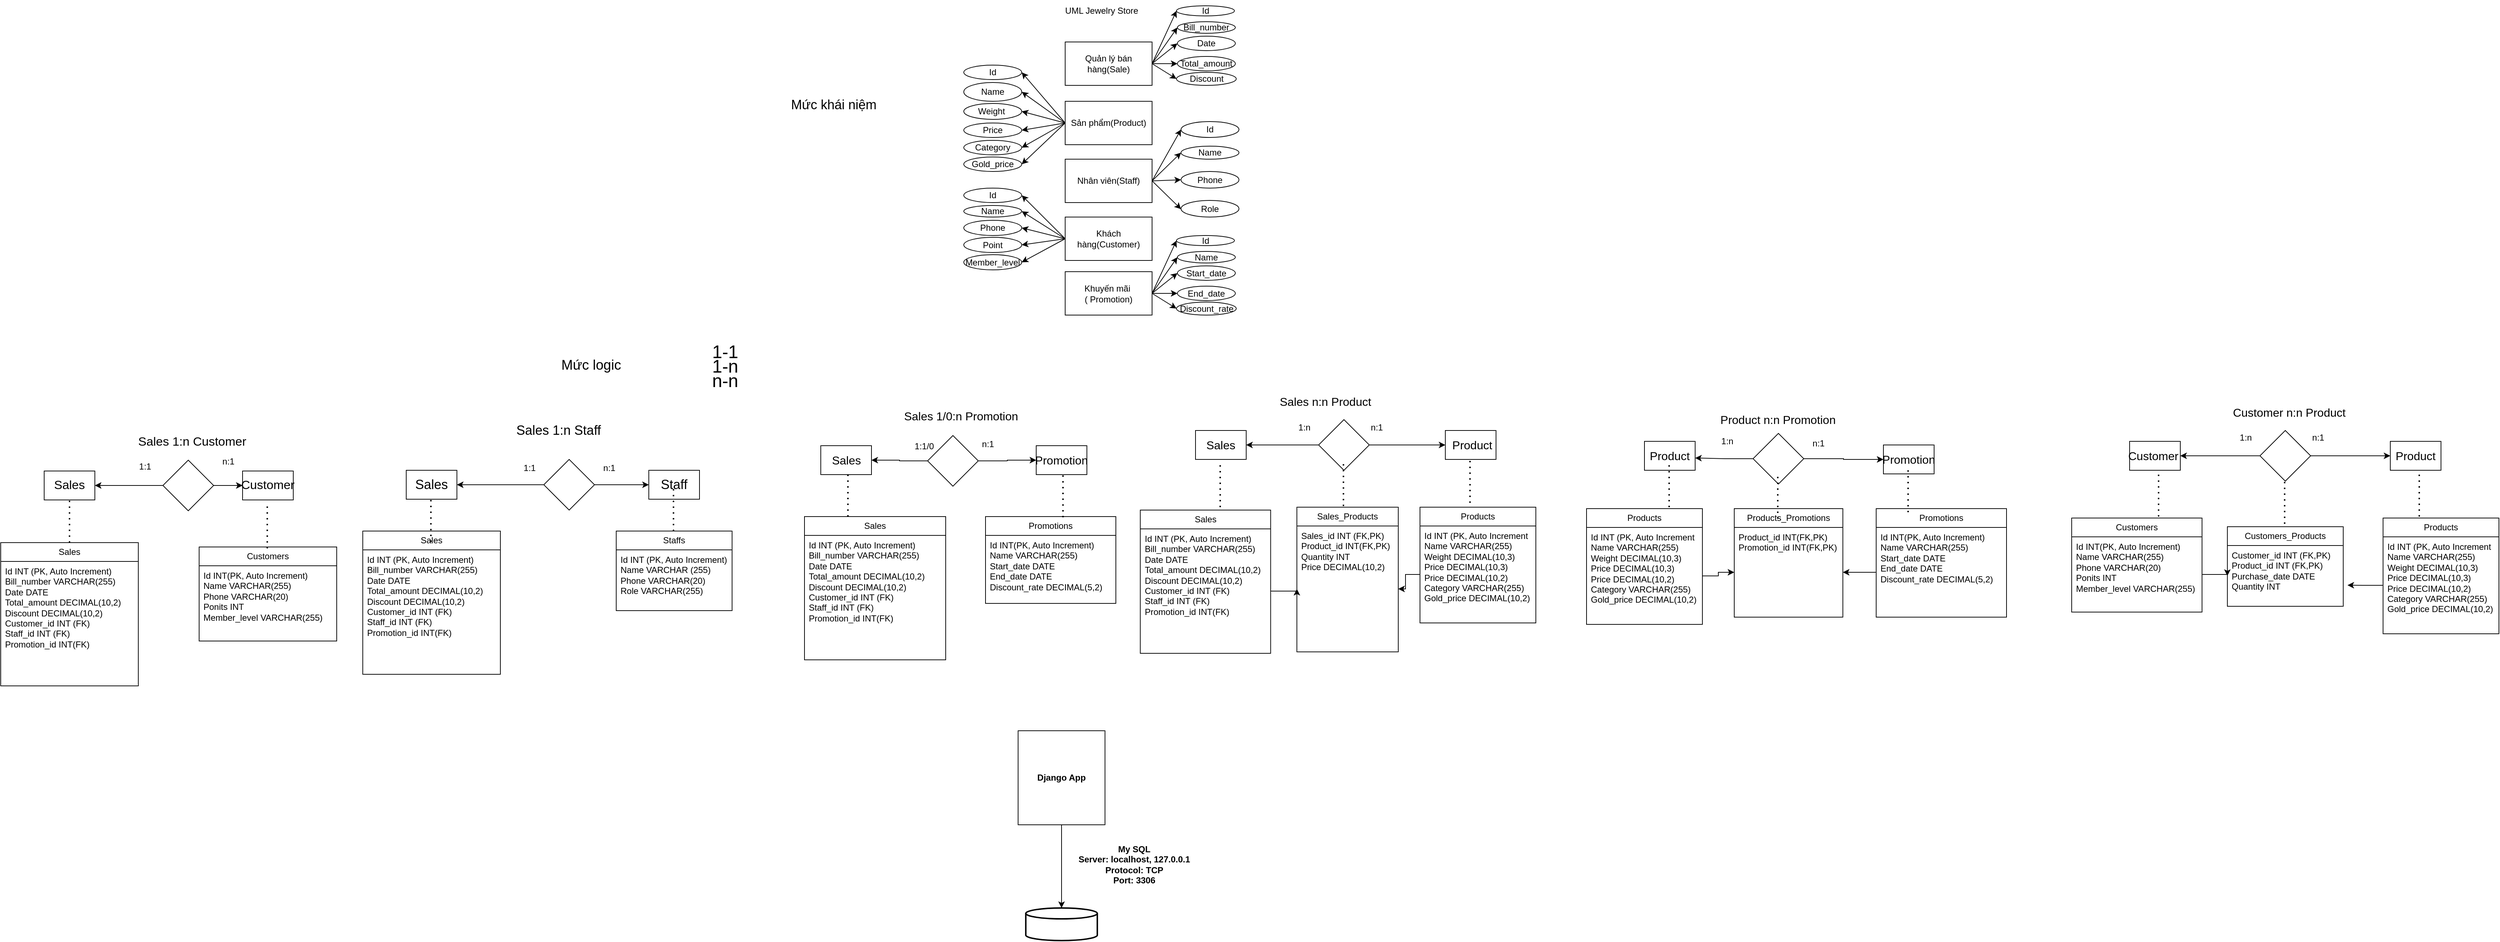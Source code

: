 <mxfile version="26.0.1">
  <diagram name="Trang-1" id="wsMgaHp-URd01wVvAuEx">
    <mxGraphModel dx="3452" dy="1393" grid="1" gridSize="10" guides="1" tooltips="1" connect="1" arrows="1" fold="1" page="1" pageScale="1" pageWidth="827" pageHeight="1169" math="0" shadow="0">
      <root>
        <mxCell id="0" />
        <mxCell id="1" parent="0" />
        <mxCell id="QIJL-g_rHyadL4OXd01R-1" value="Quản lý bán hàng(Sale)" style="rounded=0;whiteSpace=wrap;html=1;" parent="1" vertex="1">
          <mxGeometry x="830" y="88" width="120" height="60" as="geometry" />
        </mxCell>
        <mxCell id="QIJL-g_rHyadL4OXd01R-2" value="Sản phẩm(Product)" style="rounded=0;whiteSpace=wrap;html=1;" parent="1" vertex="1">
          <mxGeometry x="830" y="170" width="120" height="60" as="geometry" />
        </mxCell>
        <mxCell id="QIJL-g_rHyadL4OXd01R-3" value="Nhân viên(Staff)" style="rounded=0;whiteSpace=wrap;html=1;" parent="1" vertex="1">
          <mxGeometry x="830" y="250" width="120" height="60" as="geometry" />
        </mxCell>
        <mxCell id="QIJL-g_rHyadL4OXd01R-4" value="UML Jewelry Store" style="text;html=1;align=center;verticalAlign=middle;resizable=0;points=[];autosize=1;strokeColor=none;fillColor=none;" parent="1" vertex="1">
          <mxGeometry x="820" y="30" width="120" height="30" as="geometry" />
        </mxCell>
        <mxCell id="QIJL-g_rHyadL4OXd01R-5" value="&lt;font style=&quot;font-size: 18px;&quot;&gt;Mức khái niệm&lt;/font&gt;" style="text;html=1;align=center;verticalAlign=middle;resizable=0;points=[];autosize=1;strokeColor=none;fillColor=none;" parent="1" vertex="1">
          <mxGeometry x="440" y="155" width="140" height="40" as="geometry" />
        </mxCell>
        <mxCell id="QIJL-g_rHyadL4OXd01R-33" value="&lt;font style=&quot;font-size: 19px;&quot;&gt;Mức logic&lt;/font&gt;" style="text;html=1;align=center;verticalAlign=middle;resizable=0;points=[];autosize=1;strokeColor=none;fillColor=none;" parent="1" vertex="1">
          <mxGeometry x="120" y="515" width="110" height="40" as="geometry" />
        </mxCell>
        <mxCell id="QIJL-g_rHyadL4OXd01R-34" value="1-1" style="text;html=1;align=center;verticalAlign=middle;resizable=0;points=[];autosize=1;strokeColor=none;fillColor=none;fontSize=25;" parent="1" vertex="1">
          <mxGeometry x="330" y="495" width="60" height="40" as="geometry" />
        </mxCell>
        <mxCell id="QIJL-g_rHyadL4OXd01R-35" value="1-n" style="text;html=1;align=center;verticalAlign=middle;resizable=0;points=[];autosize=1;strokeColor=none;fillColor=none;fontSize=25;" parent="1" vertex="1">
          <mxGeometry x="330" y="515" width="60" height="40" as="geometry" />
        </mxCell>
        <mxCell id="QIJL-g_rHyadL4OXd01R-36" value="n-n" style="text;html=1;align=center;verticalAlign=middle;resizable=0;points=[];autosize=1;strokeColor=none;fillColor=none;fontSize=25;" parent="1" vertex="1">
          <mxGeometry x="330" y="535" width="60" height="40" as="geometry" />
        </mxCell>
        <mxCell id="QIJL-g_rHyadL4OXd01R-38" value="Khách hàng(Customer)" style="rounded=0;whiteSpace=wrap;html=1;" parent="1" vertex="1">
          <mxGeometry x="830" y="330" width="120" height="60" as="geometry" />
        </mxCell>
        <mxCell id="QIJL-g_rHyadL4OXd01R-39" value="Id" style="ellipse;whiteSpace=wrap;html=1;" parent="1" vertex="1">
          <mxGeometry x="983.75" y="38" width="80" height="14" as="geometry" />
        </mxCell>
        <mxCell id="QIJL-g_rHyadL4OXd01R-40" value="Bill_number" style="ellipse;whiteSpace=wrap;html=1;" parent="1" vertex="1">
          <mxGeometry x="985" y="60" width="80" height="16" as="geometry" />
        </mxCell>
        <mxCell id="QIJL-g_rHyadL4OXd01R-41" value="Date" style="ellipse;whiteSpace=wrap;html=1;" parent="1" vertex="1">
          <mxGeometry x="985" y="80" width="80" height="20" as="geometry" />
        </mxCell>
        <mxCell id="QIJL-g_rHyadL4OXd01R-44" value="Id" style="ellipse;whiteSpace=wrap;html=1;" parent="1" vertex="1">
          <mxGeometry x="690" y="120" width="80" height="20" as="geometry" />
        </mxCell>
        <mxCell id="QIJL-g_rHyadL4OXd01R-45" value="Name" style="ellipse;whiteSpace=wrap;html=1;" parent="1" vertex="1">
          <mxGeometry x="690" y="144" width="80" height="26" as="geometry" />
        </mxCell>
        <mxCell id="QIJL-g_rHyadL4OXd01R-46" value="Weight&amp;nbsp;" style="ellipse;whiteSpace=wrap;html=1;" parent="1" vertex="1">
          <mxGeometry x="690" y="173" width="80" height="22" as="geometry" />
        </mxCell>
        <mxCell id="QIJL-g_rHyadL4OXd01R-47" value="Price" style="ellipse;whiteSpace=wrap;html=1;" parent="1" vertex="1">
          <mxGeometry x="690" y="200" width="80" height="20" as="geometry" />
        </mxCell>
        <mxCell id="QIJL-g_rHyadL4OXd01R-48" value="Id" style="ellipse;whiteSpace=wrap;html=1;" parent="1" vertex="1">
          <mxGeometry x="990" y="198" width="80" height="22" as="geometry" />
        </mxCell>
        <mxCell id="QIJL-g_rHyadL4OXd01R-49" value="Name" style="ellipse;whiteSpace=wrap;html=1;" parent="1" vertex="1">
          <mxGeometry x="990" y="232" width="80" height="18" as="geometry" />
        </mxCell>
        <mxCell id="QIJL-g_rHyadL4OXd01R-50" value="Phone" style="ellipse;whiteSpace=wrap;html=1;" parent="1" vertex="1">
          <mxGeometry x="990" y="267" width="80" height="23" as="geometry" />
        </mxCell>
        <mxCell id="QIJL-g_rHyadL4OXd01R-52" value="Id" style="ellipse;whiteSpace=wrap;html=1;" parent="1" vertex="1">
          <mxGeometry x="690" y="290" width="80" height="20" as="geometry" />
        </mxCell>
        <mxCell id="QIJL-g_rHyadL4OXd01R-53" value="Name" style="ellipse;whiteSpace=wrap;html=1;" parent="1" vertex="1">
          <mxGeometry x="690" y="314" width="80" height="16" as="geometry" />
        </mxCell>
        <mxCell id="QIJL-g_rHyadL4OXd01R-54" value="Phone" style="ellipse;whiteSpace=wrap;html=1;" parent="1" vertex="1">
          <mxGeometry x="690" y="334.5" width="80" height="21" as="geometry" />
        </mxCell>
        <mxCell id="QIJL-g_rHyadL4OXd01R-56" value="" style="endArrow=classic;html=1;rounded=0;exitX=1;exitY=0.5;exitDx=0;exitDy=0;entryX=0;entryY=0.5;entryDx=0;entryDy=0;" parent="1" source="QIJL-g_rHyadL4OXd01R-1" target="QIJL-g_rHyadL4OXd01R-39" edge="1">
          <mxGeometry width="50" height="50" relative="1" as="geometry">
            <mxPoint x="820" y="260" as="sourcePoint" />
            <mxPoint x="870" y="210" as="targetPoint" />
          </mxGeometry>
        </mxCell>
        <mxCell id="QIJL-g_rHyadL4OXd01R-57" value="" style="endArrow=classic;html=1;rounded=0;exitX=1;exitY=0.5;exitDx=0;exitDy=0;entryX=0;entryY=0.5;entryDx=0;entryDy=0;" parent="1" source="QIJL-g_rHyadL4OXd01R-1" target="QIJL-g_rHyadL4OXd01R-40" edge="1">
          <mxGeometry width="50" height="50" relative="1" as="geometry">
            <mxPoint x="960" y="128" as="sourcePoint" />
            <mxPoint x="1000" y="55" as="targetPoint" />
          </mxGeometry>
        </mxCell>
        <mxCell id="QIJL-g_rHyadL4OXd01R-58" value="" style="endArrow=classic;html=1;rounded=0;exitX=1;exitY=0.5;exitDx=0;exitDy=0;entryX=0;entryY=0.5;entryDx=0;entryDy=0;" parent="1" source="QIJL-g_rHyadL4OXd01R-1" target="QIJL-g_rHyadL4OXd01R-41" edge="1">
          <mxGeometry width="50" height="50" relative="1" as="geometry">
            <mxPoint x="960" y="128" as="sourcePoint" />
            <mxPoint x="1000" y="89" as="targetPoint" />
          </mxGeometry>
        </mxCell>
        <mxCell id="QIJL-g_rHyadL4OXd01R-59" value="" style="endArrow=classic;html=1;rounded=0;exitX=1;exitY=0.5;exitDx=0;exitDy=0;entryX=0;entryY=0.5;entryDx=0;entryDy=0;" parent="1" source="QIJL-g_rHyadL4OXd01R-1" target="QIJL-g_rHyadL4OXd01R-73" edge="1">
          <mxGeometry width="50" height="50" relative="1" as="geometry">
            <mxPoint x="960" y="128" as="sourcePoint" />
            <mxPoint x="990" y="155" as="targetPoint" />
          </mxGeometry>
        </mxCell>
        <mxCell id="QIJL-g_rHyadL4OXd01R-60" value="" style="endArrow=classic;html=1;rounded=0;exitX=0;exitY=0.5;exitDx=0;exitDy=0;entryX=1;entryY=0.5;entryDx=0;entryDy=0;" parent="1" source="QIJL-g_rHyadL4OXd01R-2" target="QIJL-g_rHyadL4OXd01R-44" edge="1">
          <mxGeometry width="50" height="50" relative="1" as="geometry">
            <mxPoint x="960" y="128" as="sourcePoint" />
            <mxPoint x="1000" y="165" as="targetPoint" />
          </mxGeometry>
        </mxCell>
        <mxCell id="QIJL-g_rHyadL4OXd01R-62" value="" style="endArrow=classic;html=1;rounded=0;exitX=0;exitY=0.5;exitDx=0;exitDy=0;entryX=1;entryY=0.5;entryDx=0;entryDy=0;" parent="1" source="QIJL-g_rHyadL4OXd01R-2" target="QIJL-g_rHyadL4OXd01R-45" edge="1">
          <mxGeometry width="50" height="50" relative="1" as="geometry">
            <mxPoint x="840" y="210" as="sourcePoint" />
            <mxPoint x="780" y="155" as="targetPoint" />
          </mxGeometry>
        </mxCell>
        <mxCell id="QIJL-g_rHyadL4OXd01R-63" value="" style="endArrow=classic;html=1;rounded=0;exitX=0;exitY=0.5;exitDx=0;exitDy=0;entryX=1;entryY=0.5;entryDx=0;entryDy=0;" parent="1" source="QIJL-g_rHyadL4OXd01R-2" target="QIJL-g_rHyadL4OXd01R-46" edge="1">
          <mxGeometry width="50" height="50" relative="1" as="geometry">
            <mxPoint x="840" y="210" as="sourcePoint" />
            <mxPoint x="780" y="189" as="targetPoint" />
          </mxGeometry>
        </mxCell>
        <mxCell id="QIJL-g_rHyadL4OXd01R-64" value="" style="endArrow=classic;html=1;rounded=0;exitX=0;exitY=0.5;exitDx=0;exitDy=0;entryX=1;entryY=0.5;entryDx=0;entryDy=0;" parent="1" source="QIJL-g_rHyadL4OXd01R-2" target="QIJL-g_rHyadL4OXd01R-47" edge="1">
          <mxGeometry width="50" height="50" relative="1" as="geometry">
            <mxPoint x="850" y="220" as="sourcePoint" />
            <mxPoint x="790" y="199" as="targetPoint" />
          </mxGeometry>
        </mxCell>
        <mxCell id="QIJL-g_rHyadL4OXd01R-65" value="" style="endArrow=classic;html=1;rounded=0;exitX=1;exitY=0.5;exitDx=0;exitDy=0;entryX=0;entryY=0.5;entryDx=0;entryDy=0;" parent="1" source="QIJL-g_rHyadL4OXd01R-3" target="QIJL-g_rHyadL4OXd01R-48" edge="1">
          <mxGeometry width="50" height="50" relative="1" as="geometry">
            <mxPoint x="840" y="210" as="sourcePoint" />
            <mxPoint x="780" y="255" as="targetPoint" />
          </mxGeometry>
        </mxCell>
        <mxCell id="QIJL-g_rHyadL4OXd01R-66" value="" style="endArrow=classic;html=1;rounded=0;entryX=0;entryY=0.5;entryDx=0;entryDy=0;exitX=1;exitY=0.5;exitDx=0;exitDy=0;" parent="1" source="QIJL-g_rHyadL4OXd01R-3" target="QIJL-g_rHyadL4OXd01R-49" edge="1">
          <mxGeometry width="50" height="50" relative="1" as="geometry">
            <mxPoint x="950" y="280" as="sourcePoint" />
            <mxPoint x="1000" y="223" as="targetPoint" />
          </mxGeometry>
        </mxCell>
        <mxCell id="QIJL-g_rHyadL4OXd01R-67" value="" style="endArrow=classic;html=1;rounded=0;entryX=0;entryY=0.5;entryDx=0;entryDy=0;exitX=1;exitY=0.5;exitDx=0;exitDy=0;" parent="1" source="QIJL-g_rHyadL4OXd01R-3" target="QIJL-g_rHyadL4OXd01R-50" edge="1">
          <mxGeometry width="50" height="50" relative="1" as="geometry">
            <mxPoint x="960" y="290" as="sourcePoint" />
            <mxPoint x="1000" y="257" as="targetPoint" />
          </mxGeometry>
        </mxCell>
        <mxCell id="QIJL-g_rHyadL4OXd01R-68" value="" style="endArrow=classic;html=1;rounded=0;entryX=0;entryY=0.5;entryDx=0;entryDy=0;exitX=1;exitY=0.5;exitDx=0;exitDy=0;" parent="1" source="QIJL-g_rHyadL4OXd01R-3" edge="1">
          <mxGeometry width="50" height="50" relative="1" as="geometry">
            <mxPoint x="960" y="290" as="sourcePoint" />
            <mxPoint x="990.0" y="319" as="targetPoint" />
          </mxGeometry>
        </mxCell>
        <mxCell id="QIJL-g_rHyadL4OXd01R-69" value="" style="endArrow=classic;html=1;rounded=0;entryX=1;entryY=0.5;entryDx=0;entryDy=0;exitX=0;exitY=0.5;exitDx=0;exitDy=0;" parent="1" source="QIJL-g_rHyadL4OXd01R-38" target="QIJL-g_rHyadL4OXd01R-52" edge="1">
          <mxGeometry width="50" height="50" relative="1" as="geometry">
            <mxPoint x="960" y="290" as="sourcePoint" />
            <mxPoint x="1000" y="333" as="targetPoint" />
          </mxGeometry>
        </mxCell>
        <mxCell id="QIJL-g_rHyadL4OXd01R-70" value="" style="endArrow=classic;html=1;rounded=0;entryX=1;entryY=0.5;entryDx=0;entryDy=0;exitX=0;exitY=0.5;exitDx=0;exitDy=0;" parent="1" source="QIJL-g_rHyadL4OXd01R-38" target="QIJL-g_rHyadL4OXd01R-53" edge="1">
          <mxGeometry width="50" height="50" relative="1" as="geometry">
            <mxPoint x="840" y="370" as="sourcePoint" />
            <mxPoint x="780" y="315" as="targetPoint" />
          </mxGeometry>
        </mxCell>
        <mxCell id="QIJL-g_rHyadL4OXd01R-71" value="" style="endArrow=classic;html=1;rounded=0;entryX=1;entryY=0.5;entryDx=0;entryDy=0;exitX=0;exitY=0.5;exitDx=0;exitDy=0;" parent="1" source="QIJL-g_rHyadL4OXd01R-38" target="QIJL-g_rHyadL4OXd01R-54" edge="1">
          <mxGeometry width="50" height="50" relative="1" as="geometry">
            <mxPoint x="840" y="370" as="sourcePoint" />
            <mxPoint x="780" y="349" as="targetPoint" />
          </mxGeometry>
        </mxCell>
        <mxCell id="QIJL-g_rHyadL4OXd01R-72" value="" style="endArrow=classic;html=1;rounded=0;exitX=0;exitY=0.5;exitDx=0;exitDy=0;entryX=1;entryY=0.5;entryDx=0;entryDy=0;" parent="1" source="QIJL-g_rHyadL4OXd01R-38" target="QIJL-g_rHyadL4OXd01R-81" edge="1">
          <mxGeometry width="50" height="50" relative="1" as="geometry">
            <mxPoint x="840" y="370" as="sourcePoint" />
            <mxPoint x="770" y="410" as="targetPoint" />
          </mxGeometry>
        </mxCell>
        <mxCell id="QIJL-g_rHyadL4OXd01R-73" value="Total_amount" style="ellipse;whiteSpace=wrap;html=1;" parent="1" vertex="1">
          <mxGeometry x="985" y="108" width="80" height="20" as="geometry" />
        </mxCell>
        <mxCell id="QIJL-g_rHyadL4OXd01R-74" value="Discount" style="ellipse;whiteSpace=wrap;html=1;" parent="1" vertex="1">
          <mxGeometry x="983.75" y="130" width="82.5" height="18" as="geometry" />
        </mxCell>
        <mxCell id="QIJL-g_rHyadL4OXd01R-75" value="" style="endArrow=classic;html=1;rounded=0;exitX=1;exitY=0.5;exitDx=0;exitDy=0;entryX=0;entryY=0.5;entryDx=0;entryDy=0;" parent="1" source="QIJL-g_rHyadL4OXd01R-1" target="QIJL-g_rHyadL4OXd01R-74" edge="1">
          <mxGeometry width="50" height="50" relative="1" as="geometry">
            <mxPoint x="960" y="128" as="sourcePoint" />
            <mxPoint x="995" y="128" as="targetPoint" />
          </mxGeometry>
        </mxCell>
        <mxCell id="QIJL-g_rHyadL4OXd01R-76" value="Category" style="ellipse;whiteSpace=wrap;html=1;" parent="1" vertex="1">
          <mxGeometry x="690" y="224" width="80" height="20" as="geometry" />
        </mxCell>
        <mxCell id="QIJL-g_rHyadL4OXd01R-77" value="" style="endArrow=classic;html=1;rounded=0;exitX=0;exitY=0.5;exitDx=0;exitDy=0;entryX=1;entryY=0.5;entryDx=0;entryDy=0;" parent="1" source="QIJL-g_rHyadL4OXd01R-2" target="QIJL-g_rHyadL4OXd01R-76" edge="1">
          <mxGeometry width="50" height="50" relative="1" as="geometry">
            <mxPoint x="820" y="220" as="sourcePoint" />
            <mxPoint x="790" y="229" as="targetPoint" />
          </mxGeometry>
        </mxCell>
        <mxCell id="QIJL-g_rHyadL4OXd01R-78" value="Gold_price" style="ellipse;whiteSpace=wrap;html=1;" parent="1" vertex="1">
          <mxGeometry x="690" y="247" width="80" height="20" as="geometry" />
        </mxCell>
        <mxCell id="QIJL-g_rHyadL4OXd01R-79" value="" style="endArrow=classic;html=1;rounded=0;exitX=0;exitY=0.5;exitDx=0;exitDy=0;entryX=1;entryY=0.5;entryDx=0;entryDy=0;" parent="1" source="QIJL-g_rHyadL4OXd01R-2" target="QIJL-g_rHyadL4OXd01R-78" edge="1">
          <mxGeometry width="50" height="50" relative="1" as="geometry">
            <mxPoint x="840" y="210" as="sourcePoint" />
            <mxPoint x="780" y="244" as="targetPoint" />
          </mxGeometry>
        </mxCell>
        <mxCell id="QIJL-g_rHyadL4OXd01R-80" value="Role" style="ellipse;whiteSpace=wrap;html=1;" parent="1" vertex="1">
          <mxGeometry x="990" y="307" width="80" height="23" as="geometry" />
        </mxCell>
        <mxCell id="QIJL-g_rHyadL4OXd01R-81" value="Point&lt;span style=&quot;color: rgba(0, 0, 0, 0); font-family: monospace; font-size: 0px; text-align: start; text-wrap-mode: nowrap;&quot;&gt;%3CmxGraphModel%3E%3Croot%3E%3CmxCell%20id%3D%220%22%2F%3E%3CmxCell%20id%3D%221%22%20parent%3D%220%22%2F%3E%3CmxCell%20id%3D%222%22%20value%3D%22Phone%22%20style%3D%22ellipse%3BwhiteSpace%3Dwrap%3Bhtml%3D1%3B%22%20vertex%3D%221%22%20parent%3D%221%22%3E%3CmxGeometry%20x%3D%22240%22%20y%3D%22314.5%22%20width%3D%2280%22%20height%3D%2221%22%20as%3D%22geometry%22%2F%3E%3C%2FmxCell%3E%3C%2Froot%3E%3C%2FmxGraphModel%3E&lt;/span&gt;" style="ellipse;whiteSpace=wrap;html=1;" parent="1" vertex="1">
          <mxGeometry x="690" y="358" width="80" height="21" as="geometry" />
        </mxCell>
        <mxCell id="QIJL-g_rHyadL4OXd01R-82" value="Member_level" style="ellipse;whiteSpace=wrap;html=1;" parent="1" vertex="1">
          <mxGeometry x="690" y="382" width="80" height="21" as="geometry" />
        </mxCell>
        <mxCell id="QIJL-g_rHyadL4OXd01R-83" value="" style="endArrow=classic;html=1;rounded=0;entryX=1;entryY=0.5;entryDx=0;entryDy=0;exitX=0;exitY=0.5;exitDx=0;exitDy=0;" parent="1" source="QIJL-g_rHyadL4OXd01R-38" target="QIJL-g_rHyadL4OXd01R-82" edge="1">
          <mxGeometry width="50" height="50" relative="1" as="geometry">
            <mxPoint x="840" y="370" as="sourcePoint" />
            <mxPoint x="780" y="379" as="targetPoint" />
          </mxGeometry>
        </mxCell>
        <mxCell id="QIJL-g_rHyadL4OXd01R-85" value="Khuyến mãi&amp;nbsp;&lt;div&gt;( Promotion)&lt;/div&gt;" style="rounded=0;whiteSpace=wrap;html=1;" parent="1" vertex="1">
          <mxGeometry x="830" y="405.5" width="120" height="60" as="geometry" />
        </mxCell>
        <mxCell id="QIJL-g_rHyadL4OXd01R-86" value="Id" style="ellipse;whiteSpace=wrap;html=1;" parent="1" vertex="1">
          <mxGeometry x="983.75" y="355.5" width="80" height="14" as="geometry" />
        </mxCell>
        <mxCell id="QIJL-g_rHyadL4OXd01R-87" value="Name" style="ellipse;whiteSpace=wrap;html=1;" parent="1" vertex="1">
          <mxGeometry x="985" y="377.5" width="80" height="16" as="geometry" />
        </mxCell>
        <mxCell id="QIJL-g_rHyadL4OXd01R-88" value="Start_date" style="ellipse;whiteSpace=wrap;html=1;" parent="1" vertex="1">
          <mxGeometry x="985" y="397.5" width="80" height="20" as="geometry" />
        </mxCell>
        <mxCell id="QIJL-g_rHyadL4OXd01R-89" value="" style="endArrow=classic;html=1;rounded=0;exitX=1;exitY=0.5;exitDx=0;exitDy=0;entryX=0;entryY=0.5;entryDx=0;entryDy=0;" parent="1" source="QIJL-g_rHyadL4OXd01R-85" target="QIJL-g_rHyadL4OXd01R-86" edge="1">
          <mxGeometry width="50" height="50" relative="1" as="geometry">
            <mxPoint x="820" y="577.5" as="sourcePoint" />
            <mxPoint x="870" y="527.5" as="targetPoint" />
          </mxGeometry>
        </mxCell>
        <mxCell id="QIJL-g_rHyadL4OXd01R-90" value="" style="endArrow=classic;html=1;rounded=0;exitX=1;exitY=0.5;exitDx=0;exitDy=0;entryX=0;entryY=0.5;entryDx=0;entryDy=0;" parent="1" source="QIJL-g_rHyadL4OXd01R-85" target="QIJL-g_rHyadL4OXd01R-87" edge="1">
          <mxGeometry width="50" height="50" relative="1" as="geometry">
            <mxPoint x="960" y="445.5" as="sourcePoint" />
            <mxPoint x="1000" y="372.5" as="targetPoint" />
          </mxGeometry>
        </mxCell>
        <mxCell id="QIJL-g_rHyadL4OXd01R-91" value="" style="endArrow=classic;html=1;rounded=0;exitX=1;exitY=0.5;exitDx=0;exitDy=0;entryX=0;entryY=0.5;entryDx=0;entryDy=0;" parent="1" source="QIJL-g_rHyadL4OXd01R-85" target="QIJL-g_rHyadL4OXd01R-88" edge="1">
          <mxGeometry width="50" height="50" relative="1" as="geometry">
            <mxPoint x="960" y="445.5" as="sourcePoint" />
            <mxPoint x="1000" y="406.5" as="targetPoint" />
          </mxGeometry>
        </mxCell>
        <mxCell id="QIJL-g_rHyadL4OXd01R-92" value="" style="endArrow=classic;html=1;rounded=0;exitX=1;exitY=0.5;exitDx=0;exitDy=0;entryX=0;entryY=0.5;entryDx=0;entryDy=0;" parent="1" source="QIJL-g_rHyadL4OXd01R-85" target="QIJL-g_rHyadL4OXd01R-93" edge="1">
          <mxGeometry width="50" height="50" relative="1" as="geometry">
            <mxPoint x="960" y="445.5" as="sourcePoint" />
            <mxPoint x="990" y="472.5" as="targetPoint" />
          </mxGeometry>
        </mxCell>
        <mxCell id="QIJL-g_rHyadL4OXd01R-93" value="End_date" style="ellipse;whiteSpace=wrap;html=1;" parent="1" vertex="1">
          <mxGeometry x="985" y="425.5" width="80" height="20" as="geometry" />
        </mxCell>
        <mxCell id="QIJL-g_rHyadL4OXd01R-94" value="Discount_rate" style="ellipse;whiteSpace=wrap;html=1;" parent="1" vertex="1">
          <mxGeometry x="983.75" y="447.5" width="82.5" height="18" as="geometry" />
        </mxCell>
        <mxCell id="QIJL-g_rHyadL4OXd01R-95" value="" style="endArrow=classic;html=1;rounded=0;exitX=1;exitY=0.5;exitDx=0;exitDy=0;entryX=0;entryY=0.5;entryDx=0;entryDy=0;" parent="1" source="QIJL-g_rHyadL4OXd01R-85" target="QIJL-g_rHyadL4OXd01R-94" edge="1">
          <mxGeometry width="50" height="50" relative="1" as="geometry">
            <mxPoint x="960" y="445.5" as="sourcePoint" />
            <mxPoint x="995" y="445.5" as="targetPoint" />
          </mxGeometry>
        </mxCell>
        <mxCell id="QIJL-g_rHyadL4OXd01R-123" style="edgeStyle=orthogonalEdgeStyle;rounded=0;orthogonalLoop=1;jettySize=auto;html=1;exitX=0;exitY=0.5;exitDx=0;exitDy=0;entryX=1;entryY=0.5;entryDx=0;entryDy=0;" parent="1" source="QIJL-g_rHyadL4OXd01R-110" target="QIJL-g_rHyadL4OXd01R-136" edge="1">
          <mxGeometry relative="1" as="geometry">
            <mxPoint x="-466" y="701.429" as="targetPoint" />
          </mxGeometry>
        </mxCell>
        <mxCell id="QIJL-g_rHyadL4OXd01R-124" style="edgeStyle=orthogonalEdgeStyle;rounded=0;orthogonalLoop=1;jettySize=auto;html=1;exitX=1;exitY=0.5;exitDx=0;exitDy=0;entryX=0;entryY=0.5;entryDx=0;entryDy=0;" parent="1" source="QIJL-g_rHyadL4OXd01R-110" target="QIJL-g_rHyadL4OXd01R-137" edge="1">
          <mxGeometry relative="1" as="geometry">
            <mxPoint x="-306" y="701.429" as="targetPoint" />
          </mxGeometry>
        </mxCell>
        <mxCell id="QIJL-g_rHyadL4OXd01R-110" value="" style="rhombus;whiteSpace=wrap;html=1;" parent="1" vertex="1">
          <mxGeometry x="-416" y="666" width="70" height="70" as="geometry" />
        </mxCell>
        <mxCell id="QIJL-g_rHyadL4OXd01R-125" style="edgeStyle=orthogonalEdgeStyle;rounded=0;orthogonalLoop=1;jettySize=auto;html=1;exitX=0;exitY=0.5;exitDx=0;exitDy=0;entryX=1;entryY=0.5;entryDx=0;entryDy=0;" parent="1" source="QIJL-g_rHyadL4OXd01R-111" target="QIJL-g_rHyadL4OXd01R-138" edge="1">
          <mxGeometry relative="1" as="geometry">
            <mxPoint x="120.0" y="700.429" as="targetPoint" />
          </mxGeometry>
        </mxCell>
        <mxCell id="QIJL-g_rHyadL4OXd01R-126" style="edgeStyle=orthogonalEdgeStyle;rounded=0;orthogonalLoop=1;jettySize=auto;html=1;exitX=1;exitY=0.5;exitDx=0;exitDy=0;entryX=0;entryY=0.5;entryDx=0;entryDy=0;" parent="1" source="QIJL-g_rHyadL4OXd01R-111" target="QIJL-g_rHyadL4OXd01R-139" edge="1">
          <mxGeometry relative="1" as="geometry">
            <mxPoint x="240.0" y="700.429" as="targetPoint" />
          </mxGeometry>
        </mxCell>
        <mxCell id="QIJL-g_rHyadL4OXd01R-111" value="" style="rhombus;whiteSpace=wrap;html=1;" parent="1" vertex="1">
          <mxGeometry x="110" y="665" width="70" height="70" as="geometry" />
        </mxCell>
        <mxCell id="QIJL-g_rHyadL4OXd01R-127" style="edgeStyle=orthogonalEdgeStyle;rounded=0;orthogonalLoop=1;jettySize=auto;html=1;exitX=0;exitY=0.5;exitDx=0;exitDy=0;entryX=1;entryY=0.5;entryDx=0;entryDy=0;" parent="1" source="QIJL-g_rHyadL4OXd01R-112" target="QIJL-g_rHyadL4OXd01R-140" edge="1">
          <mxGeometry relative="1" as="geometry">
            <mxPoint x="617.5" y="667.429" as="targetPoint" />
            <Array as="points" />
          </mxGeometry>
        </mxCell>
        <mxCell id="QIJL-g_rHyadL4OXd01R-128" style="edgeStyle=orthogonalEdgeStyle;rounded=0;orthogonalLoop=1;jettySize=auto;html=1;exitX=1;exitY=0.5;exitDx=0;exitDy=0;entryX=0;entryY=0.5;entryDx=0;entryDy=0;" parent="1" source="QIJL-g_rHyadL4OXd01R-112" target="QIJL-g_rHyadL4OXd01R-141" edge="1">
          <mxGeometry relative="1" as="geometry">
            <mxPoint x="747.5" y="667.429" as="targetPoint" />
          </mxGeometry>
        </mxCell>
        <mxCell id="QIJL-g_rHyadL4OXd01R-112" value="" style="rhombus;whiteSpace=wrap;html=1;" parent="1" vertex="1">
          <mxGeometry x="640" y="632" width="70" height="70" as="geometry" />
        </mxCell>
        <mxCell id="QIJL-g_rHyadL4OXd01R-130" style="edgeStyle=orthogonalEdgeStyle;rounded=0;orthogonalLoop=1;jettySize=auto;html=1;exitX=1;exitY=0.5;exitDx=0;exitDy=0;entryX=0;entryY=0.5;entryDx=0;entryDy=0;" parent="1" source="QIJL-g_rHyadL4OXd01R-113" target="QIJL-g_rHyadL4OXd01R-144" edge="1">
          <mxGeometry relative="1" as="geometry">
            <mxPoint x="1253.75" y="645.429" as="targetPoint" />
          </mxGeometry>
        </mxCell>
        <mxCell id="QIJL-g_rHyadL4OXd01R-142" style="edgeStyle=orthogonalEdgeStyle;rounded=0;orthogonalLoop=1;jettySize=auto;html=1;exitX=0;exitY=0.5;exitDx=0;exitDy=0;entryX=1;entryY=0.5;entryDx=0;entryDy=0;" parent="1" source="QIJL-g_rHyadL4OXd01R-113" target="QIJL-g_rHyadL4OXd01R-143" edge="1">
          <mxGeometry relative="1" as="geometry">
            <mxPoint x="1103.75" y="644.571" as="targetPoint" />
          </mxGeometry>
        </mxCell>
        <mxCell id="QIJL-g_rHyadL4OXd01R-113" value="" style="rhombus;whiteSpace=wrap;html=1;" parent="1" vertex="1">
          <mxGeometry x="1180" y="610" width="70" height="70" as="geometry" />
        </mxCell>
        <mxCell id="QIJL-g_rHyadL4OXd01R-131" style="edgeStyle=orthogonalEdgeStyle;rounded=0;orthogonalLoop=1;jettySize=auto;html=1;exitX=0;exitY=0.5;exitDx=0;exitDy=0;entryX=1;entryY=0.5;entryDx=0;entryDy=0;" parent="1" source="QIJL-g_rHyadL4OXd01R-114" edge="1">
          <mxGeometry relative="1" as="geometry">
            <mxPoint x="1700.0" y="663" as="targetPoint" />
          </mxGeometry>
        </mxCell>
        <mxCell id="QIJL-g_rHyadL4OXd01R-132" style="edgeStyle=orthogonalEdgeStyle;rounded=0;orthogonalLoop=1;jettySize=auto;html=1;exitX=1;exitY=0.5;exitDx=0;exitDy=0;entryX=0;entryY=0.5;entryDx=0;entryDy=0;" parent="1" source="QIJL-g_rHyadL4OXd01R-114" target="QIJL-g_rHyadL4OXd01R-146" edge="1">
          <mxGeometry relative="1" as="geometry">
            <mxPoint x="1900" y="664" as="targetPoint" />
          </mxGeometry>
        </mxCell>
        <mxCell id="QIJL-g_rHyadL4OXd01R-114" value="" style="rhombus;whiteSpace=wrap;html=1;" parent="1" vertex="1">
          <mxGeometry x="1780" y="629" width="70" height="70" as="geometry" />
        </mxCell>
        <mxCell id="QIJL-g_rHyadL4OXd01R-134" style="edgeStyle=orthogonalEdgeStyle;rounded=0;orthogonalLoop=1;jettySize=auto;html=1;exitX=0;exitY=0.5;exitDx=0;exitDy=0;entryX=1;entryY=0.5;entryDx=0;entryDy=0;" parent="1" source="QIJL-g_rHyadL4OXd01R-115" target="QIJL-g_rHyadL4OXd01R-147" edge="1">
          <mxGeometry relative="1" as="geometry">
            <mxPoint x="2450" y="660.429" as="targetPoint" />
          </mxGeometry>
        </mxCell>
        <mxCell id="QIJL-g_rHyadL4OXd01R-135" style="edgeStyle=orthogonalEdgeStyle;rounded=0;orthogonalLoop=1;jettySize=auto;html=1;exitX=1;exitY=0.5;exitDx=0;exitDy=0;entryX=0;entryY=0.5;entryDx=0;entryDy=0;" parent="1" source="QIJL-g_rHyadL4OXd01R-115" target="QIJL-g_rHyadL4OXd01R-148" edge="1">
          <mxGeometry relative="1" as="geometry">
            <mxPoint x="2580" y="660.429" as="targetPoint" />
          </mxGeometry>
        </mxCell>
        <mxCell id="QIJL-g_rHyadL4OXd01R-115" value="" style="rhombus;whiteSpace=wrap;html=1;" parent="1" vertex="1">
          <mxGeometry x="2480" y="625" width="70" height="70" as="geometry" />
        </mxCell>
        <mxCell id="QIJL-g_rHyadL4OXd01R-116" value="Sales 1:n Customer" style="text;html=1;align=center;verticalAlign=middle;resizable=0;points=[];autosize=1;strokeColor=none;fillColor=none;fontSize=17;" parent="1" vertex="1">
          <mxGeometry x="-461" y="626" width="170" height="30" as="geometry" />
        </mxCell>
        <mxCell id="QIJL-g_rHyadL4OXd01R-117" value="Sales 1:n Staff" style="text;html=1;align=center;verticalAlign=middle;resizable=0;points=[];autosize=1;strokeColor=none;fillColor=none;fontSize=18;" parent="1" vertex="1">
          <mxGeometry x="60" y="605" width="140" height="40" as="geometry" />
        </mxCell>
        <mxCell id="QIJL-g_rHyadL4OXd01R-118" value="Sales 1/0:n Promotion&amp;nbsp;" style="text;html=1;align=center;verticalAlign=middle;resizable=0;points=[];autosize=1;strokeColor=none;fillColor=none;fontSize=16;" parent="1" vertex="1">
          <mxGeometry x="592.5" y="590" width="190" height="30" as="geometry" />
        </mxCell>
        <mxCell id="QIJL-g_rHyadL4OXd01R-119" value="Sales n:n Product" style="text;html=1;align=center;verticalAlign=middle;resizable=0;points=[];autosize=1;strokeColor=none;fillColor=none;fontSize=16;" parent="1" vertex="1">
          <mxGeometry x="1113.75" y="570" width="150" height="30" as="geometry" />
        </mxCell>
        <mxCell id="QIJL-g_rHyadL4OXd01R-120" value="Product n:n Promotion" style="text;html=1;align=center;verticalAlign=middle;resizable=0;points=[];autosize=1;strokeColor=none;fillColor=none;fontSize=16;" parent="1" vertex="1">
          <mxGeometry x="1724" y="595" width="180" height="30" as="geometry" />
        </mxCell>
        <mxCell id="QIJL-g_rHyadL4OXd01R-121" value="Customer n:n Product" style="text;html=1;align=center;verticalAlign=middle;resizable=0;points=[];autosize=1;strokeColor=none;fillColor=none;fontSize=16;" parent="1" vertex="1">
          <mxGeometry x="2430" y="585" width="180" height="30" as="geometry" />
        </mxCell>
        <mxCell id="QIJL-g_rHyadL4OXd01R-136" value="&lt;span style=&quot;font-size: 17px; text-wrap-mode: nowrap;&quot;&gt;Sales&lt;/span&gt;" style="rounded=0;whiteSpace=wrap;html=1;" parent="1" vertex="1">
          <mxGeometry x="-580" y="681" width="70" height="40" as="geometry" />
        </mxCell>
        <mxCell id="QIJL-g_rHyadL4OXd01R-137" value="&lt;span style=&quot;font-size: 17px; text-wrap-mode: nowrap;&quot;&gt;Customer&lt;/span&gt;" style="rounded=0;whiteSpace=wrap;html=1;" parent="1" vertex="1">
          <mxGeometry x="-306" y="681" width="70" height="40" as="geometry" />
        </mxCell>
        <mxCell id="QIJL-g_rHyadL4OXd01R-138" value="&lt;span style=&quot;font-size: 18px; text-wrap-mode: nowrap;&quot;&gt;Sales&lt;/span&gt;" style="rounded=0;whiteSpace=wrap;html=1;" parent="1" vertex="1">
          <mxGeometry x="-80" y="680" width="70" height="40" as="geometry" />
        </mxCell>
        <mxCell id="QIJL-g_rHyadL4OXd01R-139" value="&lt;span style=&quot;font-size: 18px; text-wrap-mode: nowrap;&quot;&gt;Staff&lt;/span&gt;" style="rounded=0;whiteSpace=wrap;html=1;" parent="1" vertex="1">
          <mxGeometry x="255" y="680" width="70" height="40" as="geometry" />
        </mxCell>
        <mxCell id="QIJL-g_rHyadL4OXd01R-140" value="&lt;span style=&quot;font-size: 16px; text-wrap-mode: nowrap;&quot;&gt;Sales&lt;/span&gt;" style="rounded=0;whiteSpace=wrap;html=1;" parent="1" vertex="1">
          <mxGeometry x="492.5" y="646" width="70" height="40" as="geometry" />
        </mxCell>
        <mxCell id="QIJL-g_rHyadL4OXd01R-141" value="&lt;span style=&quot;font-size: 16px; text-wrap-mode: nowrap;&quot;&gt;Promotion&lt;/span&gt;" style="rounded=0;whiteSpace=wrap;html=1;" parent="1" vertex="1">
          <mxGeometry x="790" y="646" width="70" height="40" as="geometry" />
        </mxCell>
        <mxCell id="QIJL-g_rHyadL4OXd01R-143" value="&lt;span style=&quot;font-size: 16px; text-wrap-mode: nowrap;&quot;&gt;Sales&lt;/span&gt;" style="rounded=0;whiteSpace=wrap;html=1;" parent="1" vertex="1">
          <mxGeometry x="1010" y="625" width="70" height="40" as="geometry" />
        </mxCell>
        <mxCell id="QIJL-g_rHyadL4OXd01R-144" value="&lt;span style=&quot;font-size: 16px; text-wrap-mode: nowrap;&quot;&gt;&amp;nbsp;Product&lt;/span&gt;" style="rounded=0;whiteSpace=wrap;html=1;" parent="1" vertex="1">
          <mxGeometry x="1355" y="625" width="70" height="40" as="geometry" />
        </mxCell>
        <mxCell id="QIJL-g_rHyadL4OXd01R-145" value="&lt;span style=&quot;font-size: 16px; text-wrap-mode: nowrap;&quot;&gt;Product&lt;/span&gt;" style="rounded=0;whiteSpace=wrap;html=1;" parent="1" vertex="1">
          <mxGeometry x="1630" y="640" width="70" height="40" as="geometry" />
        </mxCell>
        <mxCell id="QIJL-g_rHyadL4OXd01R-146" value="&lt;span style=&quot;font-size: 16px; text-wrap-mode: nowrap;&quot;&gt;Promotion&lt;/span&gt;" style="rounded=0;whiteSpace=wrap;html=1;" parent="1" vertex="1">
          <mxGeometry x="1960" y="645" width="70" height="40" as="geometry" />
        </mxCell>
        <mxCell id="QIJL-g_rHyadL4OXd01R-147" value="&lt;span style=&quot;font-size: 16px; text-wrap-mode: nowrap;&quot;&gt;Customer&amp;nbsp;&lt;/span&gt;" style="rounded=0;whiteSpace=wrap;html=1;" parent="1" vertex="1">
          <mxGeometry x="2300" y="640" width="70" height="40" as="geometry" />
        </mxCell>
        <mxCell id="QIJL-g_rHyadL4OXd01R-148" value="&lt;span style=&quot;font-size: 16px; text-wrap-mode: nowrap;&quot;&gt;Product&lt;/span&gt;" style="rounded=0;whiteSpace=wrap;html=1;" parent="1" vertex="1">
          <mxGeometry x="2660" y="640" width="70" height="40" as="geometry" />
        </mxCell>
        <mxCell id="QIJL-g_rHyadL4OXd01R-150" value="1:1" style="text;html=1;align=center;verticalAlign=middle;resizable=0;points=[];autosize=1;strokeColor=none;fillColor=none;" parent="1" vertex="1">
          <mxGeometry x="-461" y="660" width="40" height="30" as="geometry" />
        </mxCell>
        <mxCell id="QIJL-g_rHyadL4OXd01R-151" value="n:1" style="text;html=1;align=center;verticalAlign=middle;resizable=0;points=[];autosize=1;strokeColor=none;fillColor=none;" parent="1" vertex="1">
          <mxGeometry x="-346" y="653" width="40" height="30" as="geometry" />
        </mxCell>
        <mxCell id="QIJL-g_rHyadL4OXd01R-152" value="1:1" style="text;html=1;align=center;verticalAlign=middle;resizable=0;points=[];autosize=1;strokeColor=none;fillColor=none;" parent="1" vertex="1">
          <mxGeometry x="70" y="662" width="40" height="30" as="geometry" />
        </mxCell>
        <mxCell id="QIJL-g_rHyadL4OXd01R-153" value="n:1" style="text;html=1;align=center;verticalAlign=middle;resizable=0;points=[];autosize=1;strokeColor=none;fillColor=none;" parent="1" vertex="1">
          <mxGeometry x="180" y="662" width="40" height="30" as="geometry" />
        </mxCell>
        <mxCell id="QIJL-g_rHyadL4OXd01R-154" value="1:1/0" style="text;html=1;align=center;verticalAlign=middle;resizable=0;points=[];autosize=1;strokeColor=none;fillColor=none;" parent="1" vertex="1">
          <mxGeometry x="610" y="632" width="50" height="30" as="geometry" />
        </mxCell>
        <mxCell id="QIJL-g_rHyadL4OXd01R-155" value="n:1" style="text;html=1;align=center;verticalAlign=middle;resizable=0;points=[];autosize=1;strokeColor=none;fillColor=none;" parent="1" vertex="1">
          <mxGeometry x="702.5" y="629" width="40" height="30" as="geometry" />
        </mxCell>
        <mxCell id="QIJL-g_rHyadL4OXd01R-156" value="1:n" style="text;html=1;align=center;verticalAlign=middle;resizable=0;points=[];autosize=1;strokeColor=none;fillColor=none;" parent="1" vertex="1">
          <mxGeometry x="1140" y="606" width="40" height="30" as="geometry" />
        </mxCell>
        <mxCell id="QIJL-g_rHyadL4OXd01R-157" value="n:1" style="text;html=1;align=center;verticalAlign=middle;resizable=0;points=[];autosize=1;strokeColor=none;fillColor=none;" parent="1" vertex="1">
          <mxGeometry x="1240" y="606" width="40" height="30" as="geometry" />
        </mxCell>
        <mxCell id="QIJL-g_rHyadL4OXd01R-158" value="1:n" style="text;html=1;align=center;verticalAlign=middle;resizable=0;points=[];autosize=1;strokeColor=none;fillColor=none;" parent="1" vertex="1">
          <mxGeometry x="1724" y="625" width="40" height="30" as="geometry" />
        </mxCell>
        <mxCell id="QIJL-g_rHyadL4OXd01R-159" value="n:1" style="text;html=1;align=center;verticalAlign=middle;resizable=0;points=[];autosize=1;strokeColor=none;fillColor=none;" parent="1" vertex="1">
          <mxGeometry x="1850" y="628" width="40" height="30" as="geometry" />
        </mxCell>
        <mxCell id="QIJL-g_rHyadL4OXd01R-160" value="1:n" style="text;html=1;align=center;verticalAlign=middle;resizable=0;points=[];autosize=1;strokeColor=none;fillColor=none;" parent="1" vertex="1">
          <mxGeometry x="2440" y="620" width="40" height="30" as="geometry" />
        </mxCell>
        <mxCell id="QIJL-g_rHyadL4OXd01R-161" value="n:1" style="text;html=1;align=center;verticalAlign=middle;resizable=0;points=[];autosize=1;strokeColor=none;fillColor=none;" parent="1" vertex="1">
          <mxGeometry x="2540" y="620" width="40" height="30" as="geometry" />
        </mxCell>
        <mxCell id="QIJL-g_rHyadL4OXd01R-162" value="Sales" style="swimlane;fontStyle=0;childLayout=stackLayout;horizontal=1;startSize=26;fillColor=none;horizontalStack=0;resizeParent=1;resizeParentMax=0;resizeLast=0;collapsible=1;marginBottom=0;whiteSpace=wrap;html=1;" parent="1" vertex="1">
          <mxGeometry x="-640" y="780" width="190" height="198" as="geometry" />
        </mxCell>
        <mxCell id="QIJL-g_rHyadL4OXd01R-165" value="&lt;div&gt;Id INT (PK, Auto Increment)&lt;div&gt;Bill_number VARCHAR(255)&lt;/div&gt;&lt;/div&gt;Date DATE&lt;div&gt;Total_amount DECIMAL(10,2)&lt;/div&gt;&lt;div&gt;Discount DECIMAL(10,2)&lt;/div&gt;&lt;div&gt;Customer_id INT (FK)&lt;/div&gt;&lt;div&gt;Staff_id INT (FK)&lt;/div&gt;&lt;div&gt;Promotion_id INT(FK)&amp;nbsp;&lt;/div&gt;" style="text;strokeColor=none;fillColor=none;align=left;verticalAlign=top;spacingLeft=4;spacingRight=4;overflow=hidden;rotatable=0;points=[[0,0.5],[1,0.5]];portConstraint=eastwest;whiteSpace=wrap;html=1;" parent="QIJL-g_rHyadL4OXd01R-162" vertex="1">
          <mxGeometry y="26" width="190" height="172" as="geometry" />
        </mxCell>
        <mxCell id="QIJL-g_rHyadL4OXd01R-166" value="Products" style="swimlane;fontStyle=0;childLayout=stackLayout;horizontal=1;startSize=26;fillColor=none;horizontalStack=0;resizeParent=1;resizeParentMax=0;resizeLast=0;collapsible=1;marginBottom=0;whiteSpace=wrap;html=1;" parent="1" vertex="1">
          <mxGeometry x="1320" y="731" width="160" height="160" as="geometry" />
        </mxCell>
        <mxCell id="QIJL-g_rHyadL4OXd01R-167" value="Id INT (PK, Auto Increment&lt;div&gt;Name VARCHAR(255)&lt;/div&gt;&lt;div&gt;Weight DECIMAL(10,3)&lt;/div&gt;&lt;div&gt;Price DECIMAL(10,3)&lt;/div&gt;&lt;div&gt;Price DECIMAL(10,2)&lt;/div&gt;&lt;div&gt;Category VARCHAR(255)&lt;/div&gt;&lt;div&gt;Gold_price DECIMAL(10,2)&lt;/div&gt;&lt;div&gt;&lt;br&gt;&lt;/div&gt;" style="text;strokeColor=none;fillColor=none;align=left;verticalAlign=top;spacingLeft=4;spacingRight=4;overflow=hidden;rotatable=0;points=[[0,0.5],[1,0.5]];portConstraint=eastwest;whiteSpace=wrap;html=1;" parent="QIJL-g_rHyadL4OXd01R-166" vertex="1">
          <mxGeometry y="26" width="160" height="134" as="geometry" />
        </mxCell>
        <mxCell id="QIJL-g_rHyadL4OXd01R-170" value="Staffs" style="swimlane;fontStyle=0;childLayout=stackLayout;horizontal=1;startSize=26;fillColor=none;horizontalStack=0;resizeParent=1;resizeParentMax=0;resizeLast=0;collapsible=1;marginBottom=0;whiteSpace=wrap;html=1;" parent="1" vertex="1">
          <mxGeometry x="210" y="764" width="160" height="110" as="geometry" />
        </mxCell>
        <mxCell id="QIJL-g_rHyadL4OXd01R-171" value="Id INT (PK, Auto Increment)&lt;div&gt;Name VARCHAR (255)&lt;/div&gt;&lt;div&gt;Phone VARCHAR(20)&lt;/div&gt;&lt;div&gt;Role VARCHAR(255)&lt;/div&gt;&lt;div&gt;&lt;br&gt;&lt;/div&gt;" style="text;strokeColor=none;fillColor=none;align=left;verticalAlign=top;spacingLeft=4;spacingRight=4;overflow=hidden;rotatable=0;points=[[0,0.5],[1,0.5]];portConstraint=eastwest;whiteSpace=wrap;html=1;" parent="QIJL-g_rHyadL4OXd01R-170" vertex="1">
          <mxGeometry y="26" width="160" height="84" as="geometry" />
        </mxCell>
        <mxCell id="QIJL-g_rHyadL4OXd01R-174" value="Customers" style="swimlane;fontStyle=0;childLayout=stackLayout;horizontal=1;startSize=26;fillColor=none;horizontalStack=0;resizeParent=1;resizeParentMax=0;resizeLast=0;collapsible=1;marginBottom=0;whiteSpace=wrap;html=1;" parent="1" vertex="1">
          <mxGeometry x="-366" y="786" width="190" height="130" as="geometry" />
        </mxCell>
        <mxCell id="QIJL-g_rHyadL4OXd01R-175" value="Id INT(PK, Auto Increment)&lt;div&gt;Name VARCHAR(255)&lt;/div&gt;&lt;div&gt;Phone VARCHAR(20)&lt;/div&gt;&lt;div&gt;Ponits INT&lt;/div&gt;&lt;div&gt;Member_level VARCHAR(255)&lt;/div&gt;" style="text;strokeColor=none;fillColor=none;align=left;verticalAlign=top;spacingLeft=4;spacingRight=4;overflow=hidden;rotatable=0;points=[[0,0.5],[1,0.5]];portConstraint=eastwest;whiteSpace=wrap;html=1;" parent="QIJL-g_rHyadL4OXd01R-174" vertex="1">
          <mxGeometry y="26" width="190" height="104" as="geometry" />
        </mxCell>
        <mxCell id="QIJL-g_rHyadL4OXd01R-178" value="Promotions" style="swimlane;fontStyle=0;childLayout=stackLayout;horizontal=1;startSize=26;fillColor=none;horizontalStack=0;resizeParent=1;resizeParentMax=0;resizeLast=0;collapsible=1;marginBottom=0;whiteSpace=wrap;html=1;" parent="1" vertex="1">
          <mxGeometry x="720" y="744" width="180" height="120" as="geometry" />
        </mxCell>
        <mxCell id="QIJL-g_rHyadL4OXd01R-179" value="Id INT(PK, Auto Increment)&lt;div&gt;Name VARCHAR(255)&lt;/div&gt;&lt;div&gt;Start_date DATE&lt;/div&gt;&lt;div&gt;End_date DATE&lt;/div&gt;&lt;div&gt;Discount_rate DECIMAL(5,2)&lt;/div&gt;" style="text;strokeColor=none;fillColor=none;align=left;verticalAlign=top;spacingLeft=4;spacingRight=4;overflow=hidden;rotatable=0;points=[[0,0.5],[1,0.5]];portConstraint=eastwest;whiteSpace=wrap;html=1;" parent="QIJL-g_rHyadL4OXd01R-178" vertex="1">
          <mxGeometry y="26" width="180" height="94" as="geometry" />
        </mxCell>
        <mxCell id="QIJL-g_rHyadL4OXd01R-182" value="Sales_Products" style="swimlane;fontStyle=0;childLayout=stackLayout;horizontal=1;startSize=26;fillColor=none;horizontalStack=0;resizeParent=1;resizeParentMax=0;resizeLast=0;collapsible=1;marginBottom=0;whiteSpace=wrap;html=1;" parent="1" vertex="1">
          <mxGeometry x="1150" y="731" width="140" height="200" as="geometry" />
        </mxCell>
        <mxCell id="QIJL-g_rHyadL4OXd01R-183" value="Sales_id INT (FK,PK)&lt;div&gt;Product_id INT(FK,PK)&lt;/div&gt;&lt;div&gt;Quantity INT&lt;/div&gt;&lt;div&gt;Price DECIMAL(10,2)&lt;/div&gt;" style="text;strokeColor=none;fillColor=none;align=left;verticalAlign=top;spacingLeft=4;spacingRight=4;overflow=hidden;rotatable=0;points=[[0,0.5],[1,0.5]];portConstraint=eastwest;whiteSpace=wrap;html=1;" parent="QIJL-g_rHyadL4OXd01R-182" vertex="1">
          <mxGeometry y="26" width="140" height="174" as="geometry" />
        </mxCell>
        <mxCell id="QIJL-g_rHyadL4OXd01R-186" value="Products_Promotions" style="swimlane;fontStyle=0;childLayout=stackLayout;horizontal=1;startSize=26;fillColor=none;horizontalStack=0;resizeParent=1;resizeParentMax=0;resizeLast=0;collapsible=1;marginBottom=0;whiteSpace=wrap;html=1;" parent="1" vertex="1">
          <mxGeometry x="1754" y="733" width="150" height="150" as="geometry" />
        </mxCell>
        <mxCell id="QIJL-g_rHyadL4OXd01R-188" value="Product_id INT(FK,PK)&lt;div&gt;Promotion_id INT(FK,PK)&lt;/div&gt;&lt;div&gt;&lt;br&gt;&lt;/div&gt;" style="text;strokeColor=none;fillColor=none;align=left;verticalAlign=top;spacingLeft=4;spacingRight=4;overflow=hidden;rotatable=0;points=[[0,0.5],[1,0.5]];portConstraint=eastwest;whiteSpace=wrap;html=1;" parent="QIJL-g_rHyadL4OXd01R-186" vertex="1">
          <mxGeometry y="26" width="150" height="124" as="geometry" />
        </mxCell>
        <mxCell id="QIJL-g_rHyadL4OXd01R-190" value="Customers_Products" style="swimlane;fontStyle=0;childLayout=stackLayout;horizontal=1;startSize=26;fillColor=none;horizontalStack=0;resizeParent=1;resizeParentMax=0;resizeLast=0;collapsible=1;marginBottom=0;whiteSpace=wrap;html=1;" parent="1" vertex="1">
          <mxGeometry x="2435" y="758" width="160" height="110" as="geometry" />
        </mxCell>
        <mxCell id="QIJL-g_rHyadL4OXd01R-191" value="Customer_id INT (FK,PK)&lt;div&gt;Product_id INT (FK,PK)&lt;/div&gt;&lt;div&gt;Purchase_date DATE&lt;/div&gt;&lt;div&gt;Quantity INT&lt;/div&gt;" style="text;strokeColor=none;fillColor=none;align=left;verticalAlign=top;spacingLeft=4;spacingRight=4;overflow=hidden;rotatable=0;points=[[0,0.5],[1,0.5]];portConstraint=eastwest;whiteSpace=wrap;html=1;" parent="QIJL-g_rHyadL4OXd01R-190" vertex="1">
          <mxGeometry y="26" width="160" height="84" as="geometry" />
        </mxCell>
        <mxCell id="QIJL-g_rHyadL4OXd01R-201" value="Sales" style="swimlane;fontStyle=0;childLayout=stackLayout;horizontal=1;startSize=26;fillColor=none;horizontalStack=0;resizeParent=1;resizeParentMax=0;resizeLast=0;collapsible=1;marginBottom=0;whiteSpace=wrap;html=1;" parent="1" vertex="1">
          <mxGeometry x="-140" y="764" width="190" height="198" as="geometry" />
        </mxCell>
        <mxCell id="QIJL-g_rHyadL4OXd01R-202" value="&lt;div&gt;Id INT (PK, Auto Increment)&lt;div&gt;Bill_number VARCHAR(255)&lt;/div&gt;&lt;/div&gt;Date DATE&lt;div&gt;Total_amount DECIMAL(10,2)&lt;/div&gt;&lt;div&gt;Discount DECIMAL(10,2)&lt;/div&gt;&lt;div&gt;Customer_id INT (FK)&lt;/div&gt;&lt;div&gt;Staff_id INT (FK)&lt;/div&gt;&lt;div&gt;Promotion_id INT(FK)&amp;nbsp;&lt;/div&gt;" style="text;strokeColor=none;fillColor=none;align=left;verticalAlign=top;spacingLeft=4;spacingRight=4;overflow=hidden;rotatable=0;points=[[0,0.5],[1,0.5]];portConstraint=eastwest;whiteSpace=wrap;html=1;" parent="QIJL-g_rHyadL4OXd01R-201" vertex="1">
          <mxGeometry y="26" width="190" height="172" as="geometry" />
        </mxCell>
        <mxCell id="QIJL-g_rHyadL4OXd01R-204" value="Sales" style="swimlane;fontStyle=0;childLayout=stackLayout;horizontal=1;startSize=26;fillColor=none;horizontalStack=0;resizeParent=1;resizeParentMax=0;resizeLast=0;collapsible=1;marginBottom=0;whiteSpace=wrap;html=1;" parent="1" vertex="1">
          <mxGeometry x="470" y="744" width="195" height="198" as="geometry" />
        </mxCell>
        <mxCell id="QIJL-g_rHyadL4OXd01R-205" value="&lt;div&gt;Id INT (PK, Auto Increment)&lt;div&gt;Bill_number VARCHAR(255)&lt;/div&gt;&lt;/div&gt;Date DATE&lt;div&gt;Total_amount DECIMAL(10,2)&lt;/div&gt;&lt;div&gt;Discount DECIMAL(10,2)&lt;/div&gt;&lt;div&gt;Customer_id INT (FK)&lt;/div&gt;&lt;div&gt;Staff_id INT (FK)&lt;/div&gt;&lt;div&gt;Promotion_id INT(FK)&amp;nbsp;&lt;/div&gt;" style="text;strokeColor=none;fillColor=none;align=left;verticalAlign=top;spacingLeft=4;spacingRight=4;overflow=hidden;rotatable=0;points=[[0,0.5],[1,0.5]];portConstraint=eastwest;whiteSpace=wrap;html=1;" parent="QIJL-g_rHyadL4OXd01R-204" vertex="1">
          <mxGeometry y="26" width="195" height="172" as="geometry" />
        </mxCell>
        <mxCell id="QIJL-g_rHyadL4OXd01R-225" value="Products" style="swimlane;fontStyle=0;childLayout=stackLayout;horizontal=1;startSize=26;fillColor=none;horizontalStack=0;resizeParent=1;resizeParentMax=0;resizeLast=0;collapsible=1;marginBottom=0;whiteSpace=wrap;html=1;" parent="1" vertex="1">
          <mxGeometry x="1550" y="733" width="160" height="160" as="geometry" />
        </mxCell>
        <mxCell id="QIJL-g_rHyadL4OXd01R-226" value="Id INT (PK, Auto Increment&lt;div&gt;Name VARCHAR(255)&lt;/div&gt;&lt;div&gt;Weight DECIMAL(10,3)&lt;/div&gt;&lt;div&gt;Price DECIMAL(10,3)&lt;/div&gt;&lt;div&gt;Price DECIMAL(10,2)&lt;/div&gt;&lt;div&gt;Category VARCHAR(255)&lt;/div&gt;&lt;div&gt;Gold_price DECIMAL(10,2)&lt;/div&gt;&lt;div&gt;&lt;br&gt;&lt;/div&gt;" style="text;strokeColor=none;fillColor=none;align=left;verticalAlign=top;spacingLeft=4;spacingRight=4;overflow=hidden;rotatable=0;points=[[0,0.5],[1,0.5]];portConstraint=eastwest;whiteSpace=wrap;html=1;" parent="QIJL-g_rHyadL4OXd01R-225" vertex="1">
          <mxGeometry y="26" width="160" height="134" as="geometry" />
        </mxCell>
        <mxCell id="QIJL-g_rHyadL4OXd01R-229" value="Promotions" style="swimlane;fontStyle=0;childLayout=stackLayout;horizontal=1;startSize=26;fillColor=none;horizontalStack=0;resizeParent=1;resizeParentMax=0;resizeLast=0;collapsible=1;marginBottom=0;whiteSpace=wrap;html=1;" parent="1" vertex="1">
          <mxGeometry x="1950" y="733" width="180" height="150" as="geometry" />
        </mxCell>
        <mxCell id="QIJL-g_rHyadL4OXd01R-230" value="Id INT(PK, Auto Increment)&lt;div&gt;Name VARCHAR(255)&lt;/div&gt;&lt;div&gt;Start_date DATE&lt;/div&gt;&lt;div&gt;End_date DATE&lt;/div&gt;&lt;div&gt;Discount_rate DECIMAL(5,2)&lt;/div&gt;" style="text;strokeColor=none;fillColor=none;align=left;verticalAlign=top;spacingLeft=4;spacingRight=4;overflow=hidden;rotatable=0;points=[[0,0.5],[1,0.5]];portConstraint=eastwest;whiteSpace=wrap;html=1;" parent="QIJL-g_rHyadL4OXd01R-229" vertex="1">
          <mxGeometry y="26" width="180" height="124" as="geometry" />
        </mxCell>
        <mxCell id="QIJL-g_rHyadL4OXd01R-231" value="" style="endArrow=none;dashed=1;html=1;dashPattern=1 3;strokeWidth=2;rounded=0;exitX=0.5;exitY=0;exitDx=0;exitDy=0;entryX=0.5;entryY=1;entryDx=0;entryDy=0;" parent="1" source="QIJL-g_rHyadL4OXd01R-162" target="QIJL-g_rHyadL4OXd01R-136" edge="1">
          <mxGeometry width="50" height="50" relative="1" as="geometry">
            <mxPoint x="-210" y="650" as="sourcePoint" />
            <mxPoint x="-160" y="600" as="targetPoint" />
          </mxGeometry>
        </mxCell>
        <mxCell id="QIJL-g_rHyadL4OXd01R-232" value="" style="endArrow=none;dashed=1;html=1;dashPattern=1 3;strokeWidth=2;rounded=0;exitX=0.5;exitY=0;exitDx=0;exitDy=0;entryX=0.5;entryY=1;entryDx=0;entryDy=0;" parent="1" edge="1">
          <mxGeometry width="50" height="50" relative="1" as="geometry">
            <mxPoint x="-271.91" y="788" as="sourcePoint" />
            <mxPoint x="-271.91" y="729" as="targetPoint" />
          </mxGeometry>
        </mxCell>
        <mxCell id="QIJL-g_rHyadL4OXd01R-234" value="" style="endArrow=none;dashed=1;html=1;dashPattern=1 3;strokeWidth=2;rounded=0;exitX=0.5;exitY=0;exitDx=0;exitDy=0;entryX=0.5;entryY=1;entryDx=0;entryDy=0;" parent="1" edge="1">
          <mxGeometry width="50" height="50" relative="1" as="geometry">
            <mxPoint x="-45.91" y="779" as="sourcePoint" />
            <mxPoint x="-45.91" y="720" as="targetPoint" />
          </mxGeometry>
        </mxCell>
        <mxCell id="QIJL-g_rHyadL4OXd01R-235" value="" style="endArrow=none;dashed=1;html=1;dashPattern=1 3;strokeWidth=2;rounded=0;exitX=0.5;exitY=0;exitDx=0;exitDy=0;entryX=0.5;entryY=1;entryDx=0;entryDy=0;" parent="1" edge="1">
          <mxGeometry width="50" height="50" relative="1" as="geometry">
            <mxPoint x="289.09" y="764" as="sourcePoint" />
            <mxPoint x="289.09" y="705" as="targetPoint" />
          </mxGeometry>
        </mxCell>
        <mxCell id="QIJL-g_rHyadL4OXd01R-237" value="" style="endArrow=none;dashed=1;html=1;dashPattern=1 3;strokeWidth=2;rounded=0;exitX=0.5;exitY=0;exitDx=0;exitDy=0;entryX=0.5;entryY=1;entryDx=0;entryDy=0;" parent="1" edge="1">
          <mxGeometry width="50" height="50" relative="1" as="geometry">
            <mxPoint x="530" y="744" as="sourcePoint" />
            <mxPoint x="530" y="685" as="targetPoint" />
          </mxGeometry>
        </mxCell>
        <mxCell id="QIJL-g_rHyadL4OXd01R-238" value="" style="endArrow=none;dashed=1;html=1;dashPattern=1 3;strokeWidth=2;rounded=0;exitX=0.5;exitY=0;exitDx=0;exitDy=0;entryX=0.5;entryY=1;entryDx=0;entryDy=0;" parent="1" edge="1">
          <mxGeometry width="50" height="50" relative="1" as="geometry">
            <mxPoint x="827" y="745" as="sourcePoint" />
            <mxPoint x="827" y="686" as="targetPoint" />
          </mxGeometry>
        </mxCell>
        <mxCell id="QIJL-g_rHyadL4OXd01R-239" value="" style="endArrow=none;dashed=1;html=1;dashPattern=1 3;strokeWidth=2;rounded=0;exitX=0.5;exitY=0;exitDx=0;exitDy=0;entryX=0.5;entryY=1;entryDx=0;entryDy=0;" parent="1" edge="1">
          <mxGeometry width="50" height="50" relative="1" as="geometry">
            <mxPoint x="1044.09" y="731" as="sourcePoint" />
            <mxPoint x="1044.09" y="672" as="targetPoint" />
          </mxGeometry>
        </mxCell>
        <mxCell id="QIJL-g_rHyadL4OXd01R-240" value="" style="endArrow=none;dashed=1;html=1;dashPattern=1 3;strokeWidth=2;rounded=0;exitX=0.5;exitY=0;exitDx=0;exitDy=0;entryX=0.5;entryY=1;entryDx=0;entryDy=0;" parent="1" edge="1">
          <mxGeometry width="50" height="50" relative="1" as="geometry">
            <mxPoint x="1389.09" y="725" as="sourcePoint" />
            <mxPoint x="1389.09" y="666" as="targetPoint" />
          </mxGeometry>
        </mxCell>
        <mxCell id="QIJL-g_rHyadL4OXd01R-241" value="" style="endArrow=none;dashed=1;html=1;dashPattern=1 3;strokeWidth=2;rounded=0;exitX=0.5;exitY=0;exitDx=0;exitDy=0;entryX=0.5;entryY=1;entryDx=0;entryDy=0;" parent="1" edge="1">
          <mxGeometry width="50" height="50" relative="1" as="geometry">
            <mxPoint x="1664.09" y="731" as="sourcePoint" />
            <mxPoint x="1664.09" y="672" as="targetPoint" />
          </mxGeometry>
        </mxCell>
        <mxCell id="QIJL-g_rHyadL4OXd01R-242" value="" style="endArrow=none;dashed=1;html=1;dashPattern=1 3;strokeWidth=2;rounded=0;exitX=0.5;exitY=0;exitDx=0;exitDy=0;entryX=0.5;entryY=1;entryDx=0;entryDy=0;" parent="1" edge="1">
          <mxGeometry width="50" height="50" relative="1" as="geometry">
            <mxPoint x="1994.09" y="738" as="sourcePoint" />
            <mxPoint x="1994.09" y="679" as="targetPoint" />
          </mxGeometry>
        </mxCell>
        <mxCell id="QIJL-g_rHyadL4OXd01R-245" value="" style="endArrow=none;dashed=1;html=1;dashPattern=1 3;strokeWidth=2;rounded=0;exitX=0.5;exitY=0;exitDx=0;exitDy=0;entryX=0.5;entryY=1;entryDx=0;entryDy=0;" parent="1" edge="1">
          <mxGeometry width="50" height="50" relative="1" as="geometry">
            <mxPoint x="1814.09" y="747" as="sourcePoint" />
            <mxPoint x="1814.09" y="688" as="targetPoint" />
          </mxGeometry>
        </mxCell>
        <mxCell id="QIJL-g_rHyadL4OXd01R-246" value="" style="endArrow=none;dashed=1;html=1;dashPattern=1 3;strokeWidth=2;rounded=0;exitX=0.5;exitY=0;exitDx=0;exitDy=0;entryX=0.5;entryY=1;entryDx=0;entryDy=0;" parent="1" edge="1">
          <mxGeometry width="50" height="50" relative="1" as="geometry">
            <mxPoint x="2514.09" y="754" as="sourcePoint" />
            <mxPoint x="2514.09" y="695" as="targetPoint" />
          </mxGeometry>
        </mxCell>
        <mxCell id="QIJL-g_rHyadL4OXd01R-249" value="Products" style="swimlane;fontStyle=0;childLayout=stackLayout;horizontal=1;startSize=26;fillColor=none;horizontalStack=0;resizeParent=1;resizeParentMax=0;resizeLast=0;collapsible=1;marginBottom=0;whiteSpace=wrap;html=1;" parent="1" vertex="1">
          <mxGeometry x="2650" y="746" width="160" height="160" as="geometry" />
        </mxCell>
        <mxCell id="QIJL-g_rHyadL4OXd01R-250" value="Id INT (PK, Auto Increment&lt;div&gt;Name VARCHAR(255)&lt;/div&gt;&lt;div&gt;Weight DECIMAL(10,3)&lt;/div&gt;&lt;div&gt;Price DECIMAL(10,3)&lt;/div&gt;&lt;div&gt;Price DECIMAL(10,2)&lt;/div&gt;&lt;div&gt;Category VARCHAR(255)&lt;/div&gt;&lt;div&gt;Gold_price DECIMAL(10,2)&lt;/div&gt;&lt;div&gt;&lt;br&gt;&lt;/div&gt;" style="text;strokeColor=none;fillColor=none;align=left;verticalAlign=top;spacingLeft=4;spacingRight=4;overflow=hidden;rotatable=0;points=[[0,0.5],[1,0.5]];portConstraint=eastwest;whiteSpace=wrap;html=1;" parent="QIJL-g_rHyadL4OXd01R-249" vertex="1">
          <mxGeometry y="26" width="160" height="134" as="geometry" />
        </mxCell>
        <mxCell id="QIJL-g_rHyadL4OXd01R-252" value="" style="endArrow=none;dashed=1;html=1;dashPattern=1 3;strokeWidth=2;rounded=0;exitX=0.5;exitY=0;exitDx=0;exitDy=0;entryX=0.5;entryY=1;entryDx=0;entryDy=0;" parent="1" edge="1">
          <mxGeometry width="50" height="50" relative="1" as="geometry">
            <mxPoint x="2700" y="744" as="sourcePoint" />
            <mxPoint x="2700" y="685" as="targetPoint" />
          </mxGeometry>
        </mxCell>
        <mxCell id="QIJL-g_rHyadL4OXd01R-253" value="" style="endArrow=none;dashed=1;html=1;dashPattern=1 3;strokeWidth=2;rounded=0;exitX=0.5;exitY=0;exitDx=0;exitDy=0;entryX=0.5;entryY=1;entryDx=0;entryDy=0;" parent="1" edge="1">
          <mxGeometry width="50" height="50" relative="1" as="geometry">
            <mxPoint x="2340" y="744" as="sourcePoint" />
            <mxPoint x="2340" y="685" as="targetPoint" />
          </mxGeometry>
        </mxCell>
        <mxCell id="QIJL-g_rHyadL4OXd01R-254" value="Customers" style="swimlane;fontStyle=0;childLayout=stackLayout;horizontal=1;startSize=26;fillColor=none;horizontalStack=0;resizeParent=1;resizeParentMax=0;resizeLast=0;collapsible=1;marginBottom=0;whiteSpace=wrap;html=1;" parent="1" vertex="1">
          <mxGeometry x="2220" y="746" width="180" height="130" as="geometry" />
        </mxCell>
        <mxCell id="QIJL-g_rHyadL4OXd01R-255" value="Id INT(PK, Auto Increment)&lt;div&gt;Name VARCHAR(255)&lt;/div&gt;&lt;div&gt;Phone VARCHAR(20)&lt;/div&gt;&lt;div&gt;Ponits INT&lt;/div&gt;&lt;div&gt;Member_level VARCHAR(255)&lt;/div&gt;" style="text;strokeColor=none;fillColor=none;align=left;verticalAlign=top;spacingLeft=4;spacingRight=4;overflow=hidden;rotatable=0;points=[[0,0.5],[1,0.5]];portConstraint=eastwest;whiteSpace=wrap;html=1;" parent="QIJL-g_rHyadL4OXd01R-254" vertex="1">
          <mxGeometry y="26" width="180" height="104" as="geometry" />
        </mxCell>
        <mxCell id="_w4nRAadFDrzldD8kJAh-1" value="Sales" style="swimlane;fontStyle=0;childLayout=stackLayout;horizontal=1;startSize=26;fillColor=none;horizontalStack=0;resizeParent=1;resizeParentMax=0;resizeLast=0;collapsible=1;marginBottom=0;whiteSpace=wrap;html=1;" parent="1" vertex="1">
          <mxGeometry x="933.75" y="735" width="180" height="198" as="geometry" />
        </mxCell>
        <mxCell id="_w4nRAadFDrzldD8kJAh-2" value="&lt;div&gt;Id INT (PK, Auto Increment)&lt;div&gt;Bill_number VARCHAR(255)&lt;/div&gt;&lt;/div&gt;Date DATE&lt;div&gt;Total_amount DECIMAL(10,2)&lt;/div&gt;&lt;div&gt;Discount DECIMAL(10,2)&lt;/div&gt;&lt;div&gt;Customer_id INT (FK)&lt;/div&gt;&lt;div&gt;Staff_id INT (FK)&lt;/div&gt;&lt;div&gt;Promotion_id INT(FK)&amp;nbsp;&lt;/div&gt;" style="text;strokeColor=none;fillColor=none;align=left;verticalAlign=top;spacingLeft=4;spacingRight=4;overflow=hidden;rotatable=0;points=[[0,0.5],[1,0.5]];portConstraint=eastwest;whiteSpace=wrap;html=1;" parent="_w4nRAadFDrzldD8kJAh-1" vertex="1">
          <mxGeometry y="26" width="180" height="172" as="geometry" />
        </mxCell>
        <mxCell id="_w4nRAadFDrzldD8kJAh-5" style="edgeStyle=orthogonalEdgeStyle;rounded=0;orthogonalLoop=1;jettySize=auto;html=1;exitX=1;exitY=0.5;exitDx=0;exitDy=0;entryX=0;entryY=0.5;entryDx=0;entryDy=0;" parent="1" source="_w4nRAadFDrzldD8kJAh-2" target="QIJL-g_rHyadL4OXd01R-183" edge="1">
          <mxGeometry relative="1" as="geometry" />
        </mxCell>
        <mxCell id="_w4nRAadFDrzldD8kJAh-6" style="edgeStyle=orthogonalEdgeStyle;rounded=0;orthogonalLoop=1;jettySize=auto;html=1;exitX=0;exitY=0.5;exitDx=0;exitDy=0;" parent="1" source="QIJL-g_rHyadL4OXd01R-167" target="QIJL-g_rHyadL4OXd01R-183" edge="1">
          <mxGeometry relative="1" as="geometry" />
        </mxCell>
        <mxCell id="_w4nRAadFDrzldD8kJAh-7" style="edgeStyle=orthogonalEdgeStyle;rounded=0;orthogonalLoop=1;jettySize=auto;html=1;exitX=1;exitY=0.5;exitDx=0;exitDy=0;entryX=0;entryY=0.5;entryDx=0;entryDy=0;" parent="1" source="QIJL-g_rHyadL4OXd01R-255" target="QIJL-g_rHyadL4OXd01R-191" edge="1">
          <mxGeometry relative="1" as="geometry" />
        </mxCell>
        <mxCell id="_w4nRAadFDrzldD8kJAh-8" style="edgeStyle=orthogonalEdgeStyle;rounded=0;orthogonalLoop=1;jettySize=auto;html=1;exitX=0;exitY=0.5;exitDx=0;exitDy=0;entryX=1.037;entryY=0.653;entryDx=0;entryDy=0;entryPerimeter=0;" parent="1" source="QIJL-g_rHyadL4OXd01R-250" target="QIJL-g_rHyadL4OXd01R-191" edge="1">
          <mxGeometry relative="1" as="geometry" />
        </mxCell>
        <mxCell id="_w4nRAadFDrzldD8kJAh-9" style="edgeStyle=orthogonalEdgeStyle;rounded=0;orthogonalLoop=1;jettySize=auto;html=1;exitX=1;exitY=0.5;exitDx=0;exitDy=0;entryX=0;entryY=0.5;entryDx=0;entryDy=0;" parent="1" source="QIJL-g_rHyadL4OXd01R-226" target="QIJL-g_rHyadL4OXd01R-188" edge="1">
          <mxGeometry relative="1" as="geometry" />
        </mxCell>
        <mxCell id="_w4nRAadFDrzldD8kJAh-10" style="edgeStyle=orthogonalEdgeStyle;rounded=0;orthogonalLoop=1;jettySize=auto;html=1;exitX=0;exitY=0.5;exitDx=0;exitDy=0;entryX=1;entryY=0.5;entryDx=0;entryDy=0;" parent="1" source="QIJL-g_rHyadL4OXd01R-230" target="QIJL-g_rHyadL4OXd01R-188" edge="1">
          <mxGeometry relative="1" as="geometry" />
        </mxCell>
        <mxCell id="_w4nRAadFDrzldD8kJAh-11" value="" style="endArrow=none;dashed=1;html=1;dashPattern=1 3;strokeWidth=2;rounded=0;exitX=0.5;exitY=0;exitDx=0;exitDy=0;entryX=0.5;entryY=1;entryDx=0;entryDy=0;" parent="1" edge="1">
          <mxGeometry width="50" height="50" relative="1" as="geometry">
            <mxPoint x="1214.29" y="729.5" as="sourcePoint" />
            <mxPoint x="1214.29" y="670.5" as="targetPoint" />
          </mxGeometry>
        </mxCell>
        <mxCell id="_w4nRAadFDrzldD8kJAh-12" value="&lt;b&gt;Django App&lt;/b&gt;" style="rounded=0;whiteSpace=wrap;html=1;" parent="1" vertex="1">
          <mxGeometry x="765" y="1040" width="120" height="130" as="geometry" />
        </mxCell>
        <mxCell id="_w4nRAadFDrzldD8kJAh-13" value="" style="strokeWidth=2;html=1;shape=mxgraph.flowchart.database;whiteSpace=wrap;" parent="1" vertex="1">
          <mxGeometry x="775.63" y="1285" width="98.75" height="45" as="geometry" />
        </mxCell>
        <mxCell id="_w4nRAadFDrzldD8kJAh-14" style="edgeStyle=orthogonalEdgeStyle;rounded=0;orthogonalLoop=1;jettySize=auto;html=1;exitX=0.5;exitY=1;exitDx=0;exitDy=0;entryX=0.5;entryY=0;entryDx=0;entryDy=0;entryPerimeter=0;" parent="1" source="_w4nRAadFDrzldD8kJAh-12" target="_w4nRAadFDrzldD8kJAh-13" edge="1">
          <mxGeometry relative="1" as="geometry" />
        </mxCell>
        <mxCell id="_w4nRAadFDrzldD8kJAh-15" value="My SQL&lt;div&gt;Server: localhost, 127.0.0.1&lt;/div&gt;&lt;div&gt;Protocol: TCP&lt;/div&gt;&lt;div&gt;Port: 3306&lt;/div&gt;" style="text;html=1;align=center;verticalAlign=middle;resizable=0;points=[];autosize=1;strokeColor=none;fillColor=none;fontStyle=1" parent="1" vertex="1">
          <mxGeometry x="840" y="1190" width="170" height="70" as="geometry" />
        </mxCell>
      </root>
    </mxGraphModel>
  </diagram>
</mxfile>
